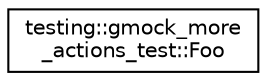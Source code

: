 digraph "Graphical Class Hierarchy"
{
  edge [fontname="Helvetica",fontsize="10",labelfontname="Helvetica",labelfontsize="10"];
  node [fontname="Helvetica",fontsize="10",shape=record];
  rankdir="LR";
  Node0 [label="testing::gmock_more\l_actions_test::Foo",height=0.2,width=0.4,color="black", fillcolor="white", style="filled",URL="$classtesting_1_1gmock__more__actions__test_1_1Foo.html"];
}
